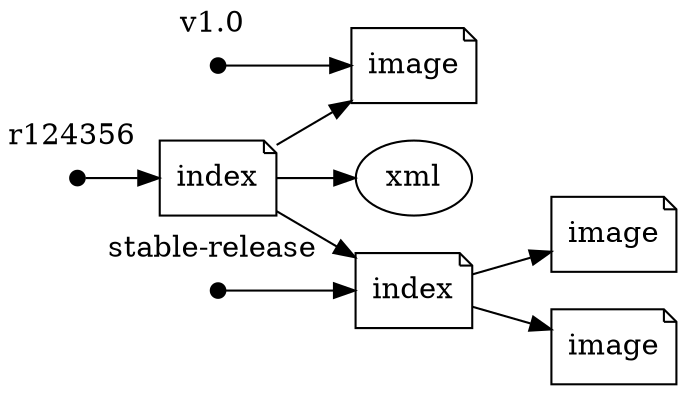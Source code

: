 digraph {
  ordering = out;
  compound=true;
  rankdir="LR";

  tag [label="", shape="circle", width=0.1, style="filled", color="black"];
  tag2 [label="", shape="circle", width=0.1, style="filled", color="black"];
  tag3 [label="", shape="circle", width=0.1, style="filled", color="black"];
  index [shape="note"];
  index2 [label="index", shape="note"];
  image [shape="note"];
  image2 [label="image", shape="note"];
  image3 [label="image", shape="note"];
  xml;

  tag -> index [taillabel="r124356", tailport=head, labeldistance=2.1, labelangle=108];
  tag2 -> index2 [taillabel="stable-release", tailport=head, labeldistance=2.1, labelangle=108];
  tag3 -> image [taillabel="v1.0", tailport=head, labeldistance=2.1, labelangle=108];
  index -> image;
  index -> xml;
  index -> index2;
  index2 -> image2;
  index2 -> image3;
}
